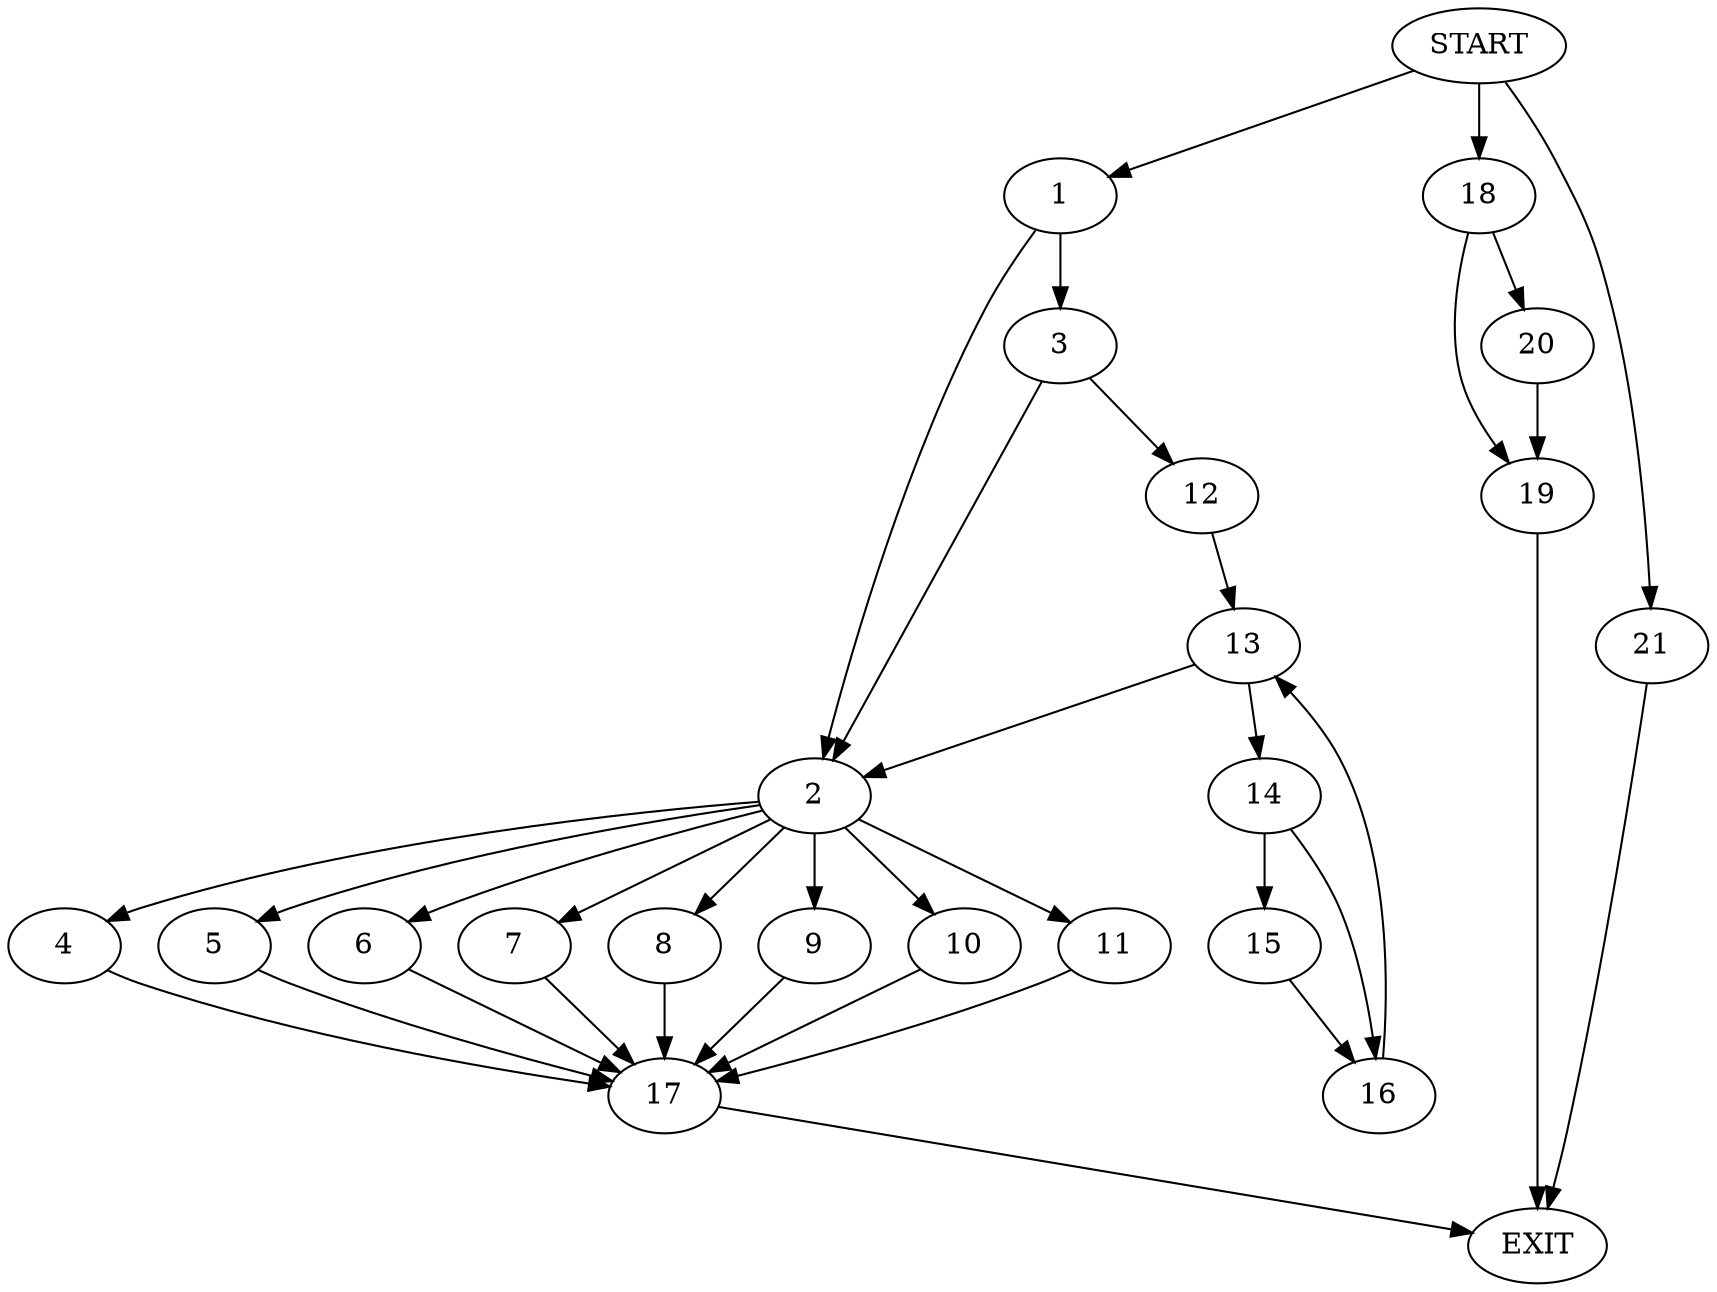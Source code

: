 digraph {
0 [label="START"]
22 [label="EXIT"]
0 -> 1
1 -> 2
1 -> 3
2 -> 4
2 -> 5
2 -> 6
2 -> 7
2 -> 8
2 -> 9
2 -> 10
2 -> 11
3 -> 12
3 -> 2
12 -> 13
13 -> 14
13 -> 2
14 -> 15
14 -> 16
15 -> 16
16 -> 13
6 -> 17
7 -> 17
9 -> 17
10 -> 17
5 -> 17
8 -> 17
11 -> 17
4 -> 17
17 -> 22
0 -> 18
18 -> 19
18 -> 20
19 -> 22
20 -> 19
0 -> 21
21 -> 22
}
